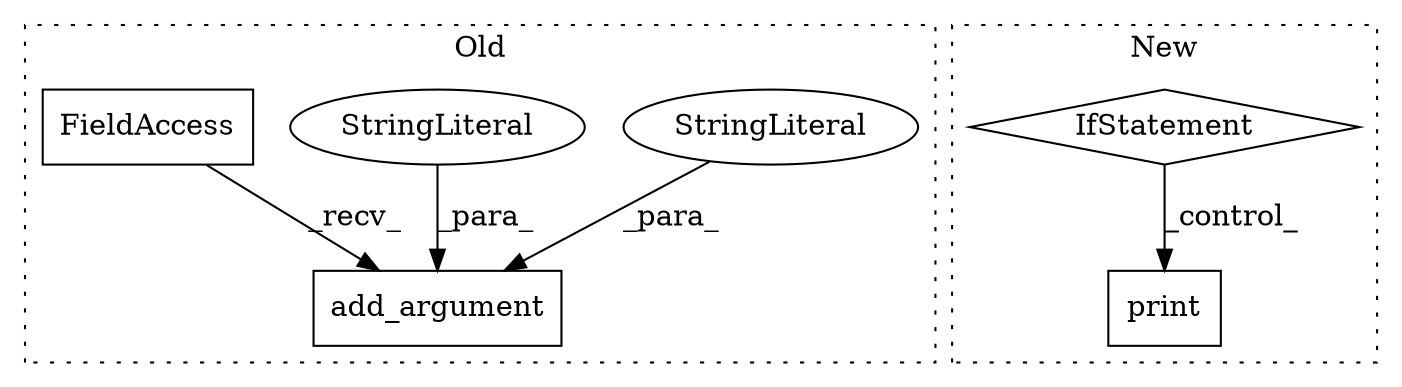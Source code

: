 digraph G {
subgraph cluster0 {
1 [label="add_argument" a="32" s="611,714" l="13,1" shape="box"];
4 [label="StringLiteral" a="45" s="624" l="11" shape="ellipse"];
5 [label="StringLiteral" a="45" s="677" l="37" shape="ellipse"];
6 [label="FieldAccess" a="22" s="604" l="6" shape="box"];
label = "Old";
style="dotted";
}
subgraph cluster1 {
2 [label="print" a="32" s="846,879" l="6,1" shape="box"];
3 [label="IfStatement" a="25" s="800,836" l="4,2" shape="diamond"];
label = "New";
style="dotted";
}
3 -> 2 [label="_control_"];
4 -> 1 [label="_para_"];
5 -> 1 [label="_para_"];
6 -> 1 [label="_recv_"];
}